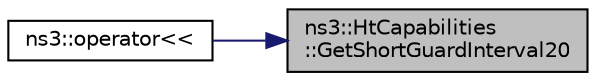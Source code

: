 digraph "ns3::HtCapabilities::GetShortGuardInterval20"
{
 // LATEX_PDF_SIZE
  edge [fontname="Helvetica",fontsize="10",labelfontname="Helvetica",labelfontsize="10"];
  node [fontname="Helvetica",fontsize="10",shape=record];
  rankdir="RL";
  Node1 [label="ns3::HtCapabilities\l::GetShortGuardInterval20",height=0.2,width=0.4,color="black", fillcolor="grey75", style="filled", fontcolor="black",tooltip="Return the short guard interval 20 value."];
  Node1 -> Node2 [dir="back",color="midnightblue",fontsize="10",style="solid",fontname="Helvetica"];
  Node2 [label="ns3::operator\<\<",height=0.2,width=0.4,color="black", fillcolor="white", style="filled",URL="$namespacens3.html#ae608ccb16fe4813a35f5b630ec934c2e",tooltip="output stream output operator"];
}
